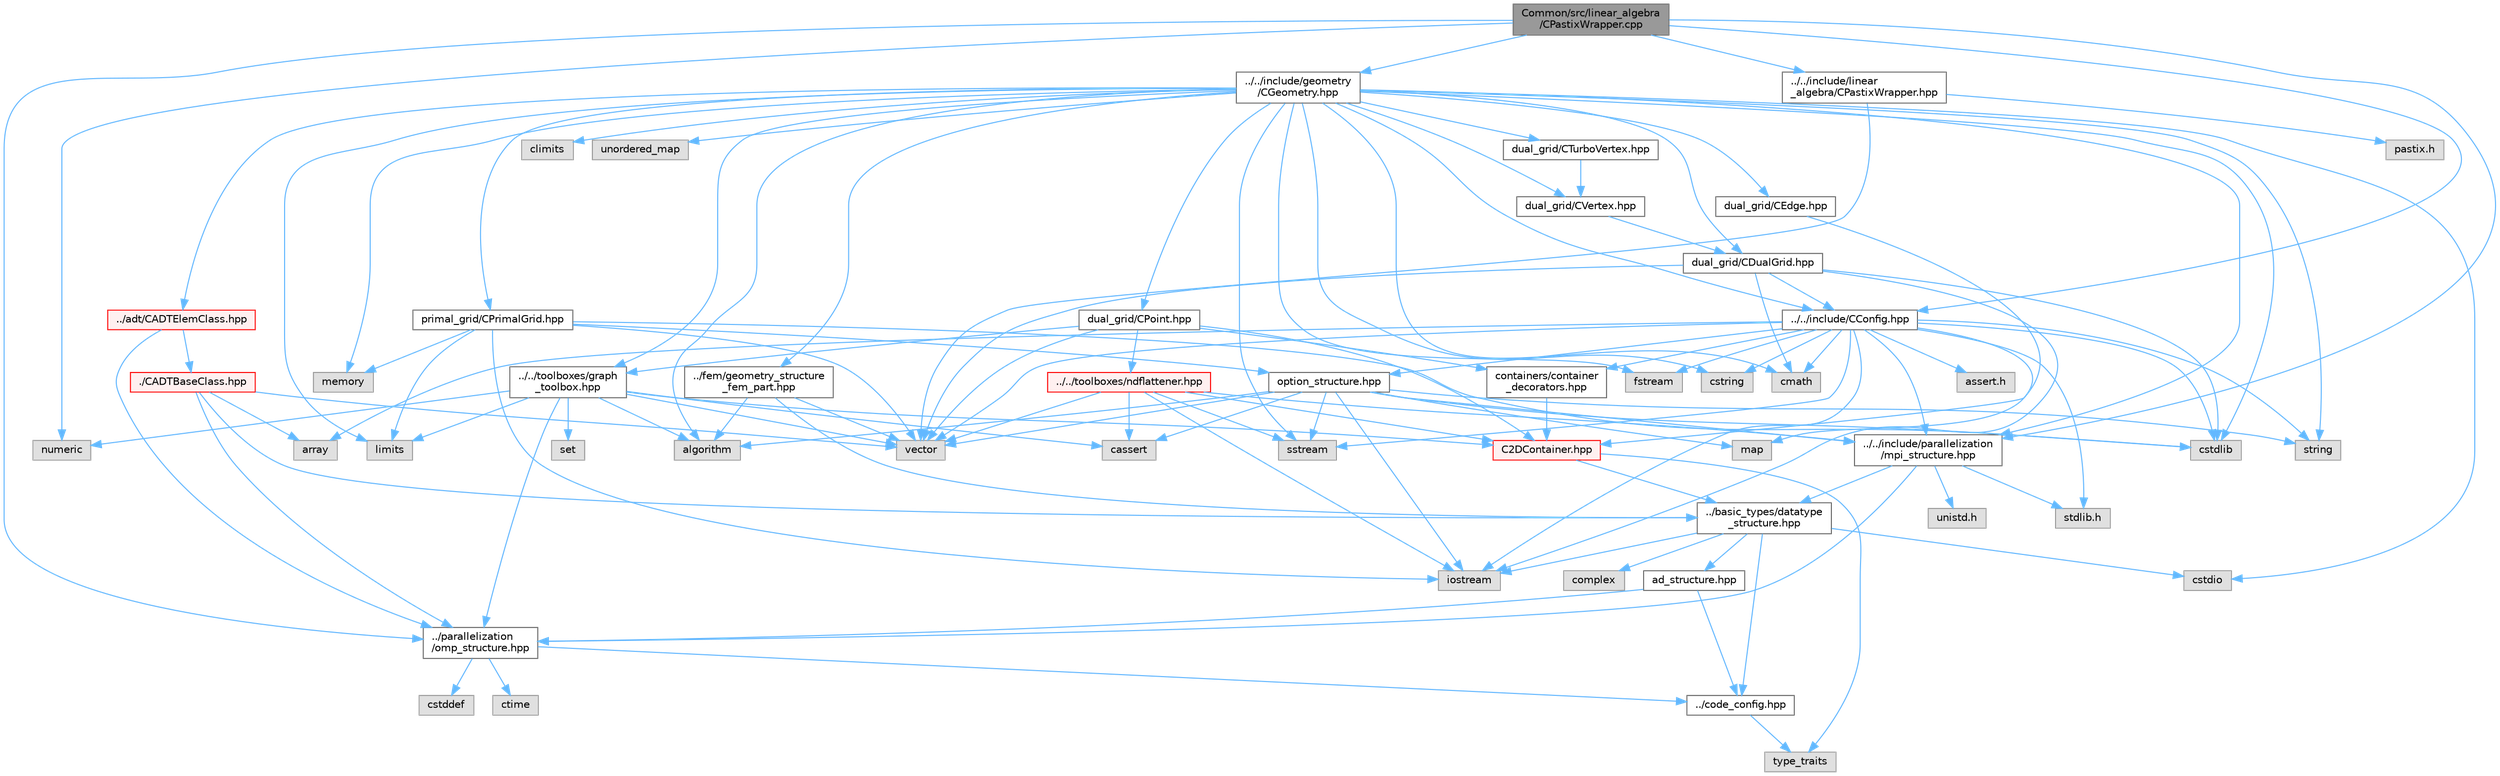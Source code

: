digraph "Common/src/linear_algebra/CPastixWrapper.cpp"
{
 // LATEX_PDF_SIZE
  bgcolor="transparent";
  edge [fontname=Helvetica,fontsize=10,labelfontname=Helvetica,labelfontsize=10];
  node [fontname=Helvetica,fontsize=10,shape=box,height=0.2,width=0.4];
  Node1 [id="Node000001",label="Common/src/linear_algebra\l/CPastixWrapper.cpp",height=0.2,width=0.4,color="gray40", fillcolor="grey60", style="filled", fontcolor="black",tooltip="An interface to the INRIA solver PaStiX (http://pastix.gforge.inria.fr/files/README-txt...."];
  Node1 -> Node2 [id="edge1_Node000001_Node000002",color="steelblue1",style="solid",tooltip=" "];
  Node2 [id="Node000002",label="../../include/parallelization\l/mpi_structure.hpp",height=0.2,width=0.4,color="grey40", fillcolor="white", style="filled",URL="$mpi__structure_8hpp.html",tooltip="Headers of the mpi interface for generalized datatypes. The subroutines and functions are in the mpi_..."];
  Node2 -> Node3 [id="edge2_Node000002_Node000003",color="steelblue1",style="solid",tooltip=" "];
  Node3 [id="Node000003",label="stdlib.h",height=0.2,width=0.4,color="grey60", fillcolor="#E0E0E0", style="filled",tooltip=" "];
  Node2 -> Node4 [id="edge3_Node000002_Node000004",color="steelblue1",style="solid",tooltip=" "];
  Node4 [id="Node000004",label="../basic_types/datatype\l_structure.hpp",height=0.2,width=0.4,color="grey40", fillcolor="white", style="filled",URL="$datatype__structure_8hpp.html",tooltip="Headers for generalized datatypes, defines an interface for AD types."];
  Node4 -> Node5 [id="edge4_Node000004_Node000005",color="steelblue1",style="solid",tooltip=" "];
  Node5 [id="Node000005",label="iostream",height=0.2,width=0.4,color="grey60", fillcolor="#E0E0E0", style="filled",tooltip=" "];
  Node4 -> Node6 [id="edge5_Node000004_Node000006",color="steelblue1",style="solid",tooltip=" "];
  Node6 [id="Node000006",label="complex",height=0.2,width=0.4,color="grey60", fillcolor="#E0E0E0", style="filled",tooltip=" "];
  Node4 -> Node7 [id="edge6_Node000004_Node000007",color="steelblue1",style="solid",tooltip=" "];
  Node7 [id="Node000007",label="cstdio",height=0.2,width=0.4,color="grey60", fillcolor="#E0E0E0", style="filled",tooltip=" "];
  Node4 -> Node8 [id="edge7_Node000004_Node000008",color="steelblue1",style="solid",tooltip=" "];
  Node8 [id="Node000008",label="../code_config.hpp",height=0.2,width=0.4,color="grey40", fillcolor="white", style="filled",URL="$code__config_8hpp.html",tooltip="Header file for collecting common macros, definitions and type configurations."];
  Node8 -> Node9 [id="edge8_Node000008_Node000009",color="steelblue1",style="solid",tooltip=" "];
  Node9 [id="Node000009",label="type_traits",height=0.2,width=0.4,color="grey60", fillcolor="#E0E0E0", style="filled",tooltip=" "];
  Node4 -> Node10 [id="edge9_Node000004_Node000010",color="steelblue1",style="solid",tooltip=" "];
  Node10 [id="Node000010",label="ad_structure.hpp",height=0.2,width=0.4,color="grey40", fillcolor="white", style="filled",URL="$ad__structure_8hpp.html",tooltip="Main routines for the algorithmic differentiation (AD) structure."];
  Node10 -> Node8 [id="edge10_Node000010_Node000008",color="steelblue1",style="solid",tooltip=" "];
  Node10 -> Node11 [id="edge11_Node000010_Node000011",color="steelblue1",style="solid",tooltip=" "];
  Node11 [id="Node000011",label="../parallelization\l/omp_structure.hpp",height=0.2,width=0.4,color="grey40", fillcolor="white", style="filled",URL="$omp__structure_8hpp.html",tooltip="OpenMP interface header, provides compatibility functions if the code is built without OpenMP support..."];
  Node11 -> Node12 [id="edge12_Node000011_Node000012",color="steelblue1",style="solid",tooltip=" "];
  Node12 [id="Node000012",label="cstddef",height=0.2,width=0.4,color="grey60", fillcolor="#E0E0E0", style="filled",tooltip=" "];
  Node11 -> Node8 [id="edge13_Node000011_Node000008",color="steelblue1",style="solid",tooltip=" "];
  Node11 -> Node13 [id="edge14_Node000011_Node000013",color="steelblue1",style="solid",tooltip=" "];
  Node13 [id="Node000013",label="ctime",height=0.2,width=0.4,color="grey60", fillcolor="#E0E0E0", style="filled",tooltip=" "];
  Node2 -> Node14 [id="edge15_Node000002_Node000014",color="steelblue1",style="solid",tooltip=" "];
  Node14 [id="Node000014",label="unistd.h",height=0.2,width=0.4,color="grey60", fillcolor="#E0E0E0", style="filled",tooltip=" "];
  Node2 -> Node11 [id="edge16_Node000002_Node000011",color="steelblue1",style="solid",tooltip=" "];
  Node1 -> Node11 [id="edge17_Node000001_Node000011",color="steelblue1",style="solid",tooltip=" "];
  Node1 -> Node15 [id="edge18_Node000001_Node000015",color="steelblue1",style="solid",tooltip=" "];
  Node15 [id="Node000015",label="../../include/CConfig.hpp",height=0.2,width=0.4,color="grey40", fillcolor="white", style="filled",URL="$CConfig_8hpp.html",tooltip="All the information about the definition of the physical problem. The subroutines and functions are i..."];
  Node15 -> Node2 [id="edge19_Node000015_Node000002",color="steelblue1",style="solid",tooltip=" "];
  Node15 -> Node5 [id="edge20_Node000015_Node000005",color="steelblue1",style="solid",tooltip=" "];
  Node15 -> Node16 [id="edge21_Node000015_Node000016",color="steelblue1",style="solid",tooltip=" "];
  Node16 [id="Node000016",label="cstdlib",height=0.2,width=0.4,color="grey60", fillcolor="#E0E0E0", style="filled",tooltip=" "];
  Node15 -> Node17 [id="edge22_Node000015_Node000017",color="steelblue1",style="solid",tooltip=" "];
  Node17 [id="Node000017",label="fstream",height=0.2,width=0.4,color="grey60", fillcolor="#E0E0E0", style="filled",tooltip=" "];
  Node15 -> Node18 [id="edge23_Node000015_Node000018",color="steelblue1",style="solid",tooltip=" "];
  Node18 [id="Node000018",label="sstream",height=0.2,width=0.4,color="grey60", fillcolor="#E0E0E0", style="filled",tooltip=" "];
  Node15 -> Node19 [id="edge24_Node000015_Node000019",color="steelblue1",style="solid",tooltip=" "];
  Node19 [id="Node000019",label="string",height=0.2,width=0.4,color="grey60", fillcolor="#E0E0E0", style="filled",tooltip=" "];
  Node15 -> Node20 [id="edge25_Node000015_Node000020",color="steelblue1",style="solid",tooltip=" "];
  Node20 [id="Node000020",label="cstring",height=0.2,width=0.4,color="grey60", fillcolor="#E0E0E0", style="filled",tooltip=" "];
  Node15 -> Node21 [id="edge26_Node000015_Node000021",color="steelblue1",style="solid",tooltip=" "];
  Node21 [id="Node000021",label="vector",height=0.2,width=0.4,color="grey60", fillcolor="#E0E0E0", style="filled",tooltip=" "];
  Node15 -> Node22 [id="edge27_Node000015_Node000022",color="steelblue1",style="solid",tooltip=" "];
  Node22 [id="Node000022",label="array",height=0.2,width=0.4,color="grey60", fillcolor="#E0E0E0", style="filled",tooltip=" "];
  Node15 -> Node3 [id="edge28_Node000015_Node000003",color="steelblue1",style="solid",tooltip=" "];
  Node15 -> Node23 [id="edge29_Node000015_Node000023",color="steelblue1",style="solid",tooltip=" "];
  Node23 [id="Node000023",label="cmath",height=0.2,width=0.4,color="grey60", fillcolor="#E0E0E0", style="filled",tooltip=" "];
  Node15 -> Node24 [id="edge30_Node000015_Node000024",color="steelblue1",style="solid",tooltip=" "];
  Node24 [id="Node000024",label="map",height=0.2,width=0.4,color="grey60", fillcolor="#E0E0E0", style="filled",tooltip=" "];
  Node15 -> Node25 [id="edge31_Node000015_Node000025",color="steelblue1",style="solid",tooltip=" "];
  Node25 [id="Node000025",label="assert.h",height=0.2,width=0.4,color="grey60", fillcolor="#E0E0E0", style="filled",tooltip=" "];
  Node15 -> Node26 [id="edge32_Node000015_Node000026",color="steelblue1",style="solid",tooltip=" "];
  Node26 [id="Node000026",label="option_structure.hpp",height=0.2,width=0.4,color="grey40", fillcolor="white", style="filled",URL="$option__structure_8hpp.html",tooltip="Defines classes for referencing options for easy input in CConfig."];
  Node26 -> Node2 [id="edge33_Node000026_Node000002",color="steelblue1",style="solid",tooltip=" "];
  Node26 -> Node5 [id="edge34_Node000026_Node000005",color="steelblue1",style="solid",tooltip=" "];
  Node26 -> Node18 [id="edge35_Node000026_Node000018",color="steelblue1",style="solid",tooltip=" "];
  Node26 -> Node19 [id="edge36_Node000026_Node000019",color="steelblue1",style="solid",tooltip=" "];
  Node26 -> Node21 [id="edge37_Node000026_Node000021",color="steelblue1",style="solid",tooltip=" "];
  Node26 -> Node24 [id="edge38_Node000026_Node000024",color="steelblue1",style="solid",tooltip=" "];
  Node26 -> Node16 [id="edge39_Node000026_Node000016",color="steelblue1",style="solid",tooltip=" "];
  Node26 -> Node27 [id="edge40_Node000026_Node000027",color="steelblue1",style="solid",tooltip=" "];
  Node27 [id="Node000027",label="algorithm",height=0.2,width=0.4,color="grey60", fillcolor="#E0E0E0", style="filled",tooltip=" "];
  Node26 -> Node28 [id="edge41_Node000026_Node000028",color="steelblue1",style="solid",tooltip=" "];
  Node28 [id="Node000028",label="cassert",height=0.2,width=0.4,color="grey60", fillcolor="#E0E0E0", style="filled",tooltip=" "];
  Node15 -> Node29 [id="edge42_Node000015_Node000029",color="steelblue1",style="solid",tooltip=" "];
  Node29 [id="Node000029",label="containers/container\l_decorators.hpp",height=0.2,width=0.4,color="grey40", fillcolor="white", style="filled",URL="$container__decorators_8hpp.html",tooltip="Collection of small classes that decorate C2DContainer to augment its functionality,..."];
  Node29 -> Node30 [id="edge43_Node000029_Node000030",color="steelblue1",style="solid",tooltip=" "];
  Node30 [id="Node000030",label="C2DContainer.hpp",height=0.2,width=0.4,color="red", fillcolor="#FFF0F0", style="filled",URL="$C2DContainer_8hpp.html",tooltip="A templated vector/matrix object."];
  Node30 -> Node4 [id="edge44_Node000030_Node000004",color="steelblue1",style="solid",tooltip=" "];
  Node30 -> Node9 [id="edge45_Node000030_Node000009",color="steelblue1",style="solid",tooltip=" "];
  Node1 -> Node39 [id="edge46_Node000001_Node000039",color="steelblue1",style="solid",tooltip=" "];
  Node39 [id="Node000039",label="../../include/geometry\l/CGeometry.hpp",height=0.2,width=0.4,color="grey40", fillcolor="white", style="filled",URL="$CGeometry_8hpp.html",tooltip="Headers of the main subroutines for creating the geometrical structure. The subroutines and functions..."];
  Node39 -> Node40 [id="edge47_Node000039_Node000040",color="steelblue1",style="solid",tooltip=" "];
  Node40 [id="Node000040",label="limits",height=0.2,width=0.4,color="grey60", fillcolor="#E0E0E0", style="filled",tooltip=" "];
  Node39 -> Node2 [id="edge48_Node000039_Node000002",color="steelblue1",style="solid",tooltip=" "];
  Node39 -> Node19 [id="edge49_Node000039_Node000019",color="steelblue1",style="solid",tooltip=" "];
  Node39 -> Node17 [id="edge50_Node000039_Node000017",color="steelblue1",style="solid",tooltip=" "];
  Node39 -> Node18 [id="edge51_Node000039_Node000018",color="steelblue1",style="solid",tooltip=" "];
  Node39 -> Node23 [id="edge52_Node000039_Node000023",color="steelblue1",style="solid",tooltip=" "];
  Node39 -> Node27 [id="edge53_Node000039_Node000027",color="steelblue1",style="solid",tooltip=" "];
  Node39 -> Node20 [id="edge54_Node000039_Node000020",color="steelblue1",style="solid",tooltip=" "];
  Node39 -> Node7 [id="edge55_Node000039_Node000007",color="steelblue1",style="solid",tooltip=" "];
  Node39 -> Node16 [id="edge56_Node000039_Node000016",color="steelblue1",style="solid",tooltip=" "];
  Node39 -> Node41 [id="edge57_Node000039_Node000041",color="steelblue1",style="solid",tooltip=" "];
  Node41 [id="Node000041",label="climits",height=0.2,width=0.4,color="grey60", fillcolor="#E0E0E0", style="filled",tooltip=" "];
  Node39 -> Node42 [id="edge58_Node000039_Node000042",color="steelblue1",style="solid",tooltip=" "];
  Node42 [id="Node000042",label="memory",height=0.2,width=0.4,color="grey60", fillcolor="#E0E0E0", style="filled",tooltip=" "];
  Node39 -> Node43 [id="edge59_Node000039_Node000043",color="steelblue1",style="solid",tooltip=" "];
  Node43 [id="Node000043",label="unordered_map",height=0.2,width=0.4,color="grey60", fillcolor="#E0E0E0", style="filled",tooltip=" "];
  Node39 -> Node44 [id="edge60_Node000039_Node000044",color="steelblue1",style="solid",tooltip=" "];
  Node44 [id="Node000044",label="primal_grid/CPrimalGrid.hpp",height=0.2,width=0.4,color="grey40", fillcolor="white", style="filled",URL="$CPrimalGrid_8hpp.html",tooltip="Headers of the main subroutines for storing the primal grid structure. The subroutines and functions ..."];
  Node44 -> Node5 [id="edge61_Node000044_Node000005",color="steelblue1",style="solid",tooltip=" "];
  Node44 -> Node21 [id="edge62_Node000044_Node000021",color="steelblue1",style="solid",tooltip=" "];
  Node44 -> Node40 [id="edge63_Node000044_Node000040",color="steelblue1",style="solid",tooltip=" "];
  Node44 -> Node16 [id="edge64_Node000044_Node000016",color="steelblue1",style="solid",tooltip=" "];
  Node44 -> Node42 [id="edge65_Node000044_Node000042",color="steelblue1",style="solid",tooltip=" "];
  Node44 -> Node26 [id="edge66_Node000044_Node000026",color="steelblue1",style="solid",tooltip=" "];
  Node39 -> Node45 [id="edge67_Node000039_Node000045",color="steelblue1",style="solid",tooltip=" "];
  Node45 [id="Node000045",label="dual_grid/CDualGrid.hpp",height=0.2,width=0.4,color="grey40", fillcolor="white", style="filled",URL="$CDualGrid_8hpp.html",tooltip="Headers of the main subroutines for doing the complete dual grid structure. The subroutines and funct..."];
  Node45 -> Node23 [id="edge68_Node000045_Node000023",color="steelblue1",style="solid",tooltip=" "];
  Node45 -> Node5 [id="edge69_Node000045_Node000005",color="steelblue1",style="solid",tooltip=" "];
  Node45 -> Node16 [id="edge70_Node000045_Node000016",color="steelblue1",style="solid",tooltip=" "];
  Node45 -> Node21 [id="edge71_Node000045_Node000021",color="steelblue1",style="solid",tooltip=" "];
  Node45 -> Node15 [id="edge72_Node000045_Node000015",color="steelblue1",style="solid",tooltip=" "];
  Node39 -> Node46 [id="edge73_Node000039_Node000046",color="steelblue1",style="solid",tooltip=" "];
  Node46 [id="Node000046",label="dual_grid/CPoint.hpp",height=0.2,width=0.4,color="grey40", fillcolor="white", style="filled",URL="$CPoint_8hpp.html",tooltip="Declaration of the point class that stores geometric and adjacency information for dual control volum..."];
  Node46 -> Node30 [id="edge74_Node000046_Node000030",color="steelblue1",style="solid",tooltip=" "];
  Node46 -> Node29 [id="edge75_Node000046_Node000029",color="steelblue1",style="solid",tooltip=" "];
  Node46 -> Node47 [id="edge76_Node000046_Node000047",color="steelblue1",style="solid",tooltip=" "];
  Node47 [id="Node000047",label="../../toolboxes/graph\l_toolbox.hpp",height=0.2,width=0.4,color="grey40", fillcolor="white", style="filled",URL="$graph__toolbox_8hpp.html",tooltip="Functions and classes to build/represent sparse graphs or sparse patterns."];
  Node47 -> Node30 [id="edge77_Node000047_Node000030",color="steelblue1",style="solid",tooltip=" "];
  Node47 -> Node11 [id="edge78_Node000047_Node000011",color="steelblue1",style="solid",tooltip=" "];
  Node47 -> Node48 [id="edge79_Node000047_Node000048",color="steelblue1",style="solid",tooltip=" "];
  Node48 [id="Node000048",label="set",height=0.2,width=0.4,color="grey60", fillcolor="#E0E0E0", style="filled",tooltip=" "];
  Node47 -> Node21 [id="edge80_Node000047_Node000021",color="steelblue1",style="solid",tooltip=" "];
  Node47 -> Node40 [id="edge81_Node000047_Node000040",color="steelblue1",style="solid",tooltip=" "];
  Node47 -> Node28 [id="edge82_Node000047_Node000028",color="steelblue1",style="solid",tooltip=" "];
  Node47 -> Node27 [id="edge83_Node000047_Node000027",color="steelblue1",style="solid",tooltip=" "];
  Node47 -> Node49 [id="edge84_Node000047_Node000049",color="steelblue1",style="solid",tooltip=" "];
  Node49 [id="Node000049",label="numeric",height=0.2,width=0.4,color="grey60", fillcolor="#E0E0E0", style="filled",tooltip=" "];
  Node46 -> Node21 [id="edge85_Node000046_Node000021",color="steelblue1",style="solid",tooltip=" "];
  Node46 -> Node50 [id="edge86_Node000046_Node000050",color="steelblue1",style="solid",tooltip=" "];
  Node50 [id="Node000050",label="../../toolboxes/ndflattener.hpp",height=0.2,width=0.4,color="red", fillcolor="#FFF0F0", style="filled",URL="$ndflattener_8hpp.html",tooltip="Flatten pointer-to-pointer-... arrays for MPI communication."];
  Node50 -> Node28 [id="edge87_Node000050_Node000028",color="steelblue1",style="solid",tooltip=" "];
  Node50 -> Node5 [id="edge88_Node000050_Node000005",color="steelblue1",style="solid",tooltip=" "];
  Node50 -> Node18 [id="edge89_Node000050_Node000018",color="steelblue1",style="solid",tooltip=" "];
  Node50 -> Node21 [id="edge90_Node000050_Node000021",color="steelblue1",style="solid",tooltip=" "];
  Node50 -> Node30 [id="edge91_Node000050_Node000030",color="steelblue1",style="solid",tooltip=" "];
  Node50 -> Node2 [id="edge92_Node000050_Node000002",color="steelblue1",style="solid",tooltip=" "];
  Node39 -> Node51 [id="edge93_Node000039_Node000051",color="steelblue1",style="solid",tooltip=" "];
  Node51 [id="Node000051",label="dual_grid/CEdge.hpp",height=0.2,width=0.4,color="grey40", fillcolor="white", style="filled",URL="$CEdge_8hpp.html",tooltip="Declaration of the edge class CEdge.cpp file."];
  Node51 -> Node30 [id="edge94_Node000051_Node000030",color="steelblue1",style="solid",tooltip=" "];
  Node39 -> Node52 [id="edge95_Node000039_Node000052",color="steelblue1",style="solid",tooltip=" "];
  Node52 [id="Node000052",label="dual_grid/CVertex.hpp",height=0.2,width=0.4,color="grey40", fillcolor="white", style="filled",URL="$CVertex_8hpp.html",tooltip="Headers of the main subroutines for doing the complete dual grid structure. The subroutines and funct..."];
  Node52 -> Node45 [id="edge96_Node000052_Node000045",color="steelblue1",style="solid",tooltip=" "];
  Node39 -> Node53 [id="edge97_Node000039_Node000053",color="steelblue1",style="solid",tooltip=" "];
  Node53 [id="Node000053",label="dual_grid/CTurboVertex.hpp",height=0.2,width=0.4,color="grey40", fillcolor="white", style="filled",URL="$CTurboVertex_8hpp.html",tooltip="Headers of the main subroutines for doing the complete dual grid structure. The subroutines and funct..."];
  Node53 -> Node52 [id="edge98_Node000053_Node000052",color="steelblue1",style="solid",tooltip=" "];
  Node39 -> Node15 [id="edge99_Node000039_Node000015",color="steelblue1",style="solid",tooltip=" "];
  Node39 -> Node54 [id="edge100_Node000039_Node000054",color="steelblue1",style="solid",tooltip=" "];
  Node54 [id="Node000054",label="../fem/geometry_structure\l_fem_part.hpp",height=0.2,width=0.4,color="grey40", fillcolor="white", style="filled",URL="$geometry__structure__fem__part_8hpp.html",tooltip="Helper classes for the Fluid FEM solver."];
  Node54 -> Node4 [id="edge101_Node000054_Node000004",color="steelblue1",style="solid",tooltip=" "];
  Node54 -> Node21 [id="edge102_Node000054_Node000021",color="steelblue1",style="solid",tooltip=" "];
  Node54 -> Node27 [id="edge103_Node000054_Node000027",color="steelblue1",style="solid",tooltip=" "];
  Node39 -> Node47 [id="edge104_Node000039_Node000047",color="steelblue1",style="solid",tooltip=" "];
  Node39 -> Node55 [id="edge105_Node000039_Node000055",color="steelblue1",style="solid",tooltip=" "];
  Node55 [id="Node000055",label="../adt/CADTElemClass.hpp",height=0.2,width=0.4,color="red", fillcolor="#FFF0F0", style="filled",URL="$CADTElemClass_8hpp.html",tooltip="Class for storing an ADT of (linear) elements in an arbitrary number of dimensions."];
  Node55 -> Node56 [id="edge106_Node000055_Node000056",color="steelblue1",style="solid",tooltip=" "];
  Node56 [id="Node000056",label="./CADTBaseClass.hpp",height=0.2,width=0.4,color="red", fillcolor="#FFF0F0", style="filled",URL="$CADTBaseClass_8hpp.html",tooltip="Base class for storing an ADT in an arbitrary number of dimensions."];
  Node56 -> Node21 [id="edge107_Node000056_Node000021",color="steelblue1",style="solid",tooltip=" "];
  Node56 -> Node22 [id="edge108_Node000056_Node000022",color="steelblue1",style="solid",tooltip=" "];
  Node56 -> Node4 [id="edge109_Node000056_Node000004",color="steelblue1",style="solid",tooltip=" "];
  Node56 -> Node11 [id="edge110_Node000056_Node000011",color="steelblue1",style="solid",tooltip=" "];
  Node55 -> Node11 [id="edge111_Node000055_Node000011",color="steelblue1",style="solid",tooltip=" "];
  Node1 -> Node59 [id="edge112_Node000001_Node000059",color="steelblue1",style="solid",tooltip=" "];
  Node59 [id="Node000059",label="../../include/linear\l_algebra/CPastixWrapper.hpp",height=0.2,width=0.4,color="grey40", fillcolor="white", style="filled",URL="$CPastixWrapper_8hpp.html",tooltip="An interface to the INRIA solver PaStiX (http://pastix.gforge.inria.fr/files/README-txt...."];
  Node59 -> Node60 [id="edge113_Node000059_Node000060",color="steelblue1",style="solid",tooltip=" "];
  Node60 [id="Node000060",label="pastix.h",height=0.2,width=0.4,color="grey60", fillcolor="#E0E0E0", style="filled",tooltip=" "];
  Node59 -> Node21 [id="edge114_Node000059_Node000021",color="steelblue1",style="solid",tooltip=" "];
  Node1 -> Node49 [id="edge115_Node000001_Node000049",color="steelblue1",style="solid",tooltip=" "];
}

